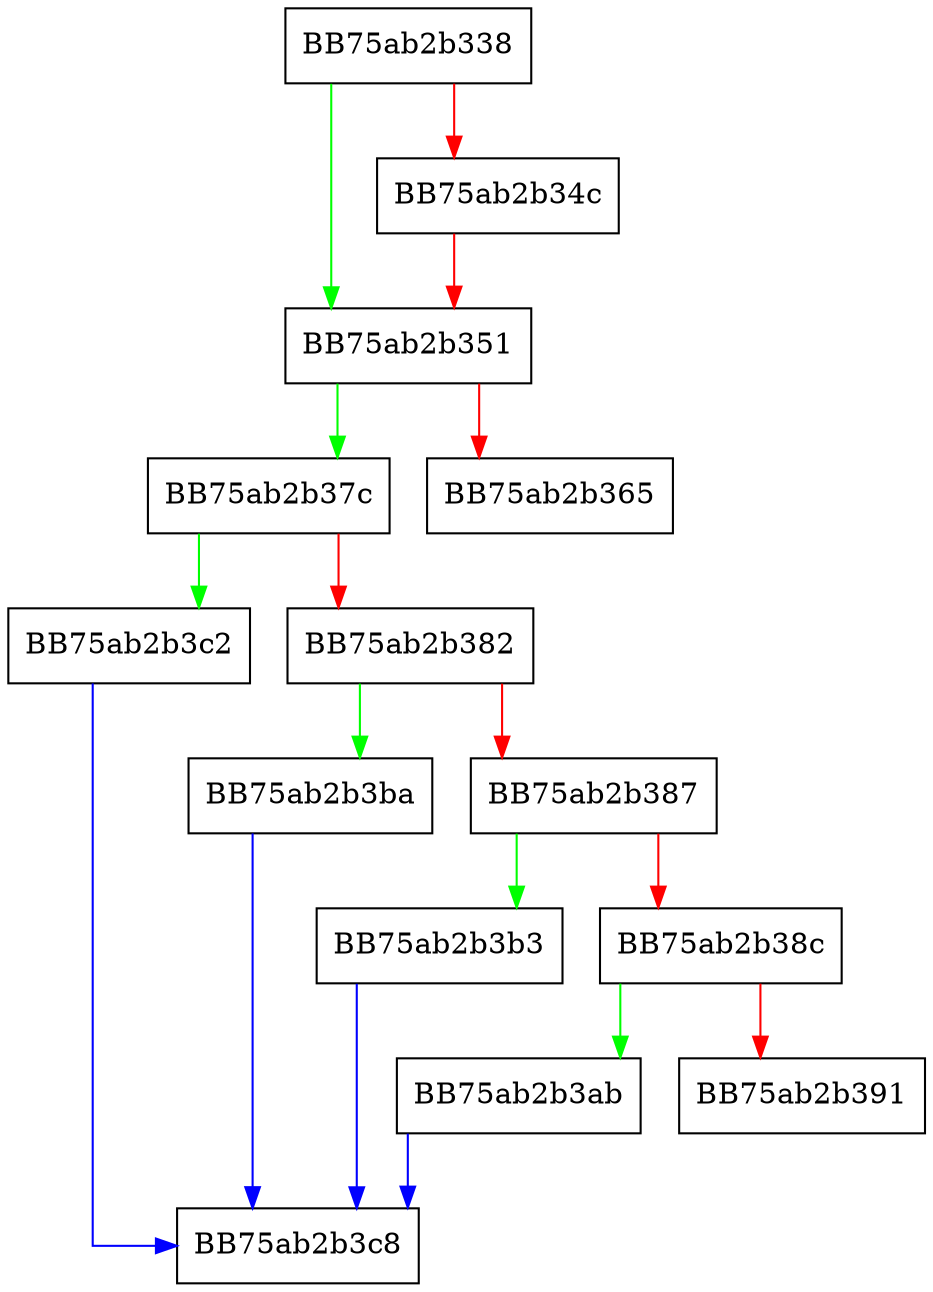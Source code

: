 digraph read_ex {
  node [shape="box"];
  graph [splines=ortho];
  BB75ab2b338 -> BB75ab2b351 [color="green"];
  BB75ab2b338 -> BB75ab2b34c [color="red"];
  BB75ab2b34c -> BB75ab2b351 [color="red"];
  BB75ab2b351 -> BB75ab2b37c [color="green"];
  BB75ab2b351 -> BB75ab2b365 [color="red"];
  BB75ab2b37c -> BB75ab2b3c2 [color="green"];
  BB75ab2b37c -> BB75ab2b382 [color="red"];
  BB75ab2b382 -> BB75ab2b3ba [color="green"];
  BB75ab2b382 -> BB75ab2b387 [color="red"];
  BB75ab2b387 -> BB75ab2b3b3 [color="green"];
  BB75ab2b387 -> BB75ab2b38c [color="red"];
  BB75ab2b38c -> BB75ab2b3ab [color="green"];
  BB75ab2b38c -> BB75ab2b391 [color="red"];
  BB75ab2b3ab -> BB75ab2b3c8 [color="blue"];
  BB75ab2b3b3 -> BB75ab2b3c8 [color="blue"];
  BB75ab2b3ba -> BB75ab2b3c8 [color="blue"];
  BB75ab2b3c2 -> BB75ab2b3c8 [color="blue"];
}